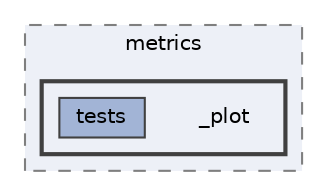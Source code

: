 digraph "/home/jam/Research/IRES-2025/dev/src/llm-scripts/testing/hypothesis-testing/hyp-env/lib/python3.12/site-packages/sklearn/metrics/_plot"
{
 // LATEX_PDF_SIZE
  bgcolor="transparent";
  edge [fontname=Helvetica,fontsize=10,labelfontname=Helvetica,labelfontsize=10];
  node [fontname=Helvetica,fontsize=10,shape=box,height=0.2,width=0.4];
  compound=true
  subgraph clusterdir_37db2dcc909a2c0e0a5b16d668e9062a {
    graph [ bgcolor="#edf0f7", pencolor="grey50", label="metrics", fontname=Helvetica,fontsize=10 style="filled,dashed", URL="dir_37db2dcc909a2c0e0a5b16d668e9062a.html",tooltip=""]
  subgraph clusterdir_8ab640d2deae070203ca1f0a62b090ea {
    graph [ bgcolor="#edf0f7", pencolor="grey25", label="", fontname=Helvetica,fontsize=10 style="filled,bold", URL="dir_8ab640d2deae070203ca1f0a62b090ea.html",tooltip=""]
    dir_8ab640d2deae070203ca1f0a62b090ea [shape=plaintext, label="_plot"];
  dir_d611cb94e347459240d3e508be3cdcfa [label="tests", fillcolor="#a2b4d6", color="grey25", style="filled", URL="dir_d611cb94e347459240d3e508be3cdcfa.html",tooltip=""];
  }
  }
}
